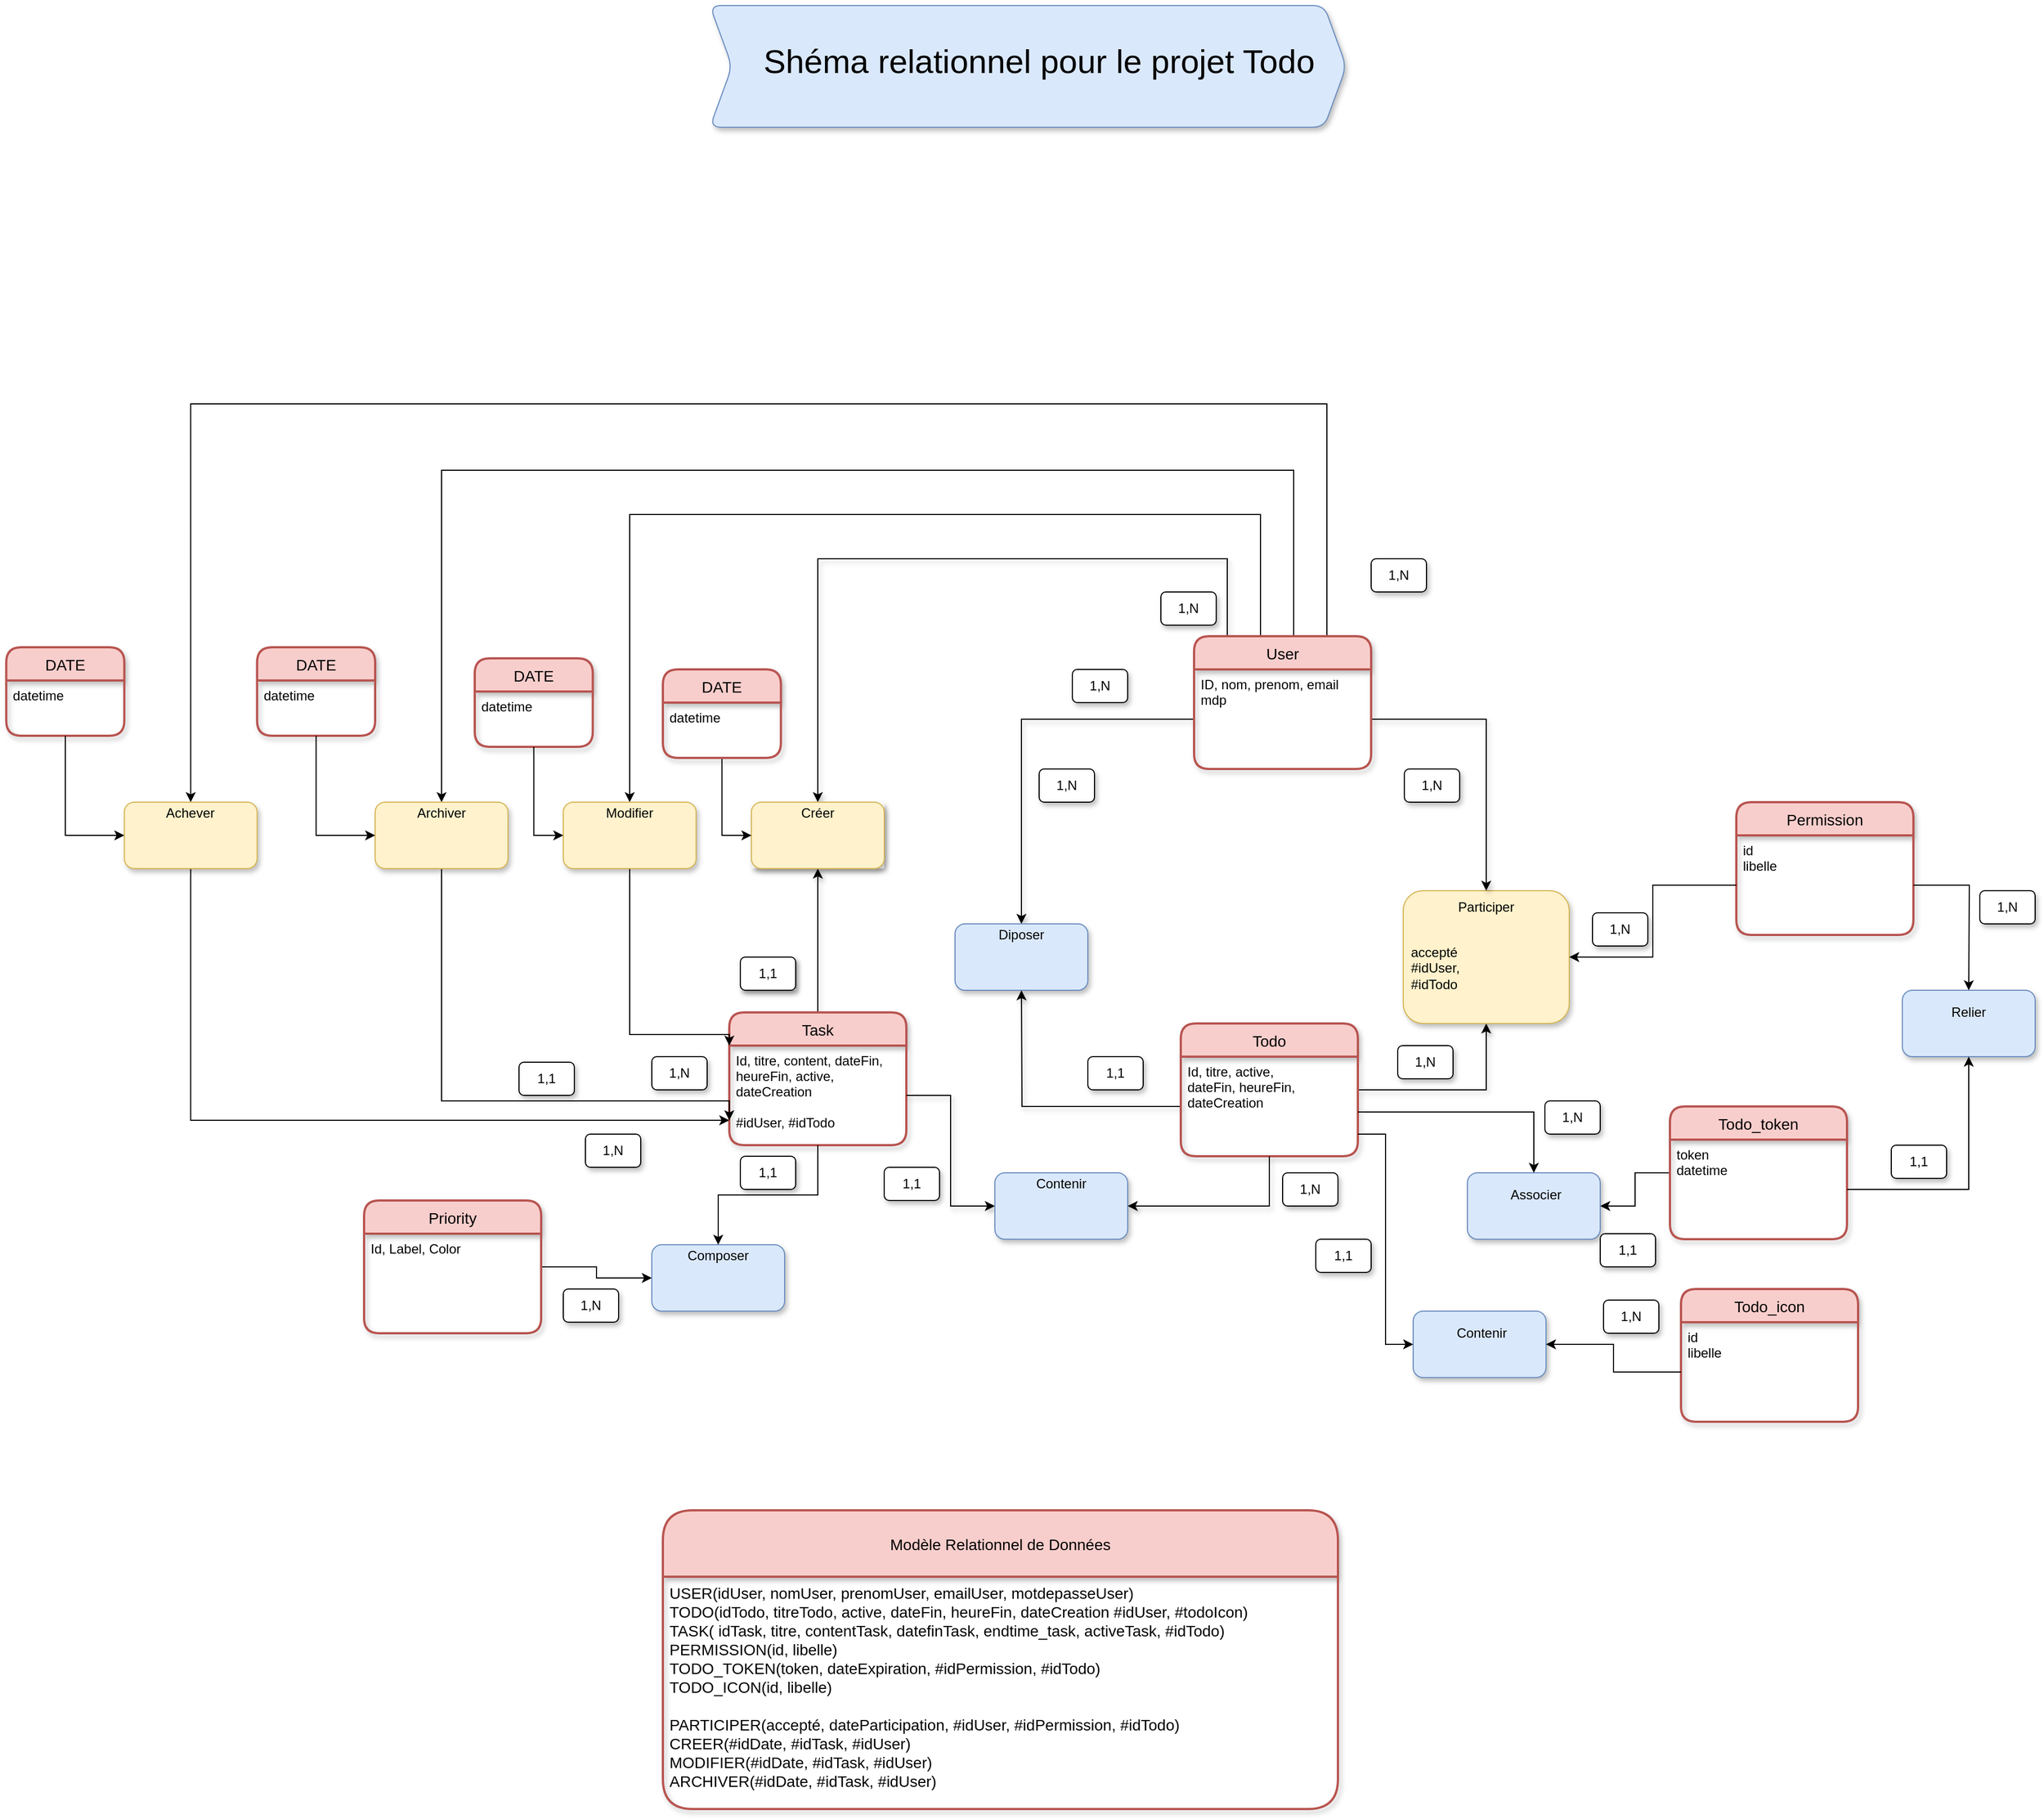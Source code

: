 <mxfile version="14.1.8" type="device"><diagram id="XqB8k5iHXv9dSx2xLBwB" name="Page-1"><mxGraphModel dx="2858" dy="2343" grid="1" gridSize="10" guides="1" tooltips="1" connect="1" arrows="1" fold="1" page="1" pageScale="1" pageWidth="827" pageHeight="1169" math="0" shadow="0"><root><mxCell id="0"/><mxCell id="1" parent="0"/><mxCell id="Rm26clRM2Kl6Tp9O-3ym-28" style="edgeStyle=orthogonalEdgeStyle;rounded=0;orthogonalLoop=1;jettySize=auto;html=1;entryX=0.5;entryY=1;entryDx=0;entryDy=0;shadow=1;" parent="1" source="Rm26clRM2Kl6Tp9O-3ym-4" target="Rm26clRM2Kl6Tp9O-3ym-24" edge="1"><mxGeometry relative="1" as="geometry"><mxPoint x="714" y="540.0" as="targetPoint"/></mxGeometry></mxCell><mxCell id="Rm26clRM2Kl6Tp9O-3ym-18" value="" style="group;shadow=1;" parent="1" vertex="1" connectable="0"><mxGeometry x="364" y="590" width="50" height="30" as="geometry"/></mxCell><mxCell id="Rm26clRM2Kl6Tp9O-3ym-13" value="" style="rounded=1;whiteSpace=wrap;html=1;shadow=1;" parent="Rm26clRM2Kl6Tp9O-3ym-18" vertex="1"><mxGeometry width="50" height="30" as="geometry"/></mxCell><mxCell id="Rm26clRM2Kl6Tp9O-3ym-15" value="1,1" style="text;html=1;strokeColor=none;fillColor=none;align=center;verticalAlign=middle;whiteSpace=wrap;rounded=0;shadow=1;" parent="Rm26clRM2Kl6Tp9O-3ym-18" vertex="1"><mxGeometry x="5" y="5" width="40" height="20" as="geometry"/></mxCell><mxCell id="Rm26clRM2Kl6Tp9O-3ym-19" value="" style="group;shadow=1;" parent="1" vertex="1" connectable="0"><mxGeometry x="320" y="330" width="50" height="30" as="geometry"/></mxCell><mxCell id="Rm26clRM2Kl6Tp9O-3ym-20" value="" style="rounded=1;whiteSpace=wrap;html=1;shadow=1;" parent="Rm26clRM2Kl6Tp9O-3ym-19" vertex="1"><mxGeometry width="50" height="30" as="geometry"/></mxCell><mxCell id="Rm26clRM2Kl6Tp9O-3ym-21" value="1,N" style="text;html=1;strokeColor=none;fillColor=none;align=center;verticalAlign=middle;whiteSpace=wrap;rounded=0;shadow=1;" parent="Rm26clRM2Kl6Tp9O-3ym-19" vertex="1"><mxGeometry x="5" y="5" width="40" height="20" as="geometry"/></mxCell><mxCell id="Rm26clRM2Kl6Tp9O-3ym-23" value="" style="group;shadow=1;" parent="1" vertex="1" connectable="0"><mxGeometry x="664" y="440" width="150" height="120" as="geometry"/></mxCell><mxCell id="Rm26clRM2Kl6Tp9O-3ym-24" value="" style="rounded=1;whiteSpace=wrap;html=1;fillColor=#fff2cc;strokeColor=#d6b656;shadow=1;" parent="Rm26clRM2Kl6Tp9O-3ym-23" vertex="1"><mxGeometry x="-15" width="150" height="120" as="geometry"/></mxCell><mxCell id="Rm26clRM2Kl6Tp9O-3ym-25" value="Participer" style="text;html=1;strokeColor=none;fillColor=none;align=center;verticalAlign=middle;whiteSpace=wrap;rounded=0;shadow=1;" parent="Rm26clRM2Kl6Tp9O-3ym-23" vertex="1"><mxGeometry x="40" width="40" height="30" as="geometry"/></mxCell><mxCell id="Rm26clRM2Kl6Tp9O-3ym-26" value="accepté&lt;br&gt;#idUser, &lt;br&gt;#idTodo" style="text;html=1;strokeColor=none;fillColor=none;align=left;verticalAlign=middle;whiteSpace=wrap;rounded=0;shadow=1;" parent="Rm26clRM2Kl6Tp9O-3ym-23" vertex="1"><mxGeometry x="-10" y="30" width="140" height="80" as="geometry"/></mxCell><mxCell id="Rm26clRM2Kl6Tp9O-3ym-27" style="edgeStyle=orthogonalEdgeStyle;rounded=0;orthogonalLoop=1;jettySize=auto;html=1;shadow=1;" parent="1" source="Rm26clRM2Kl6Tp9O-3ym-2" target="Rm26clRM2Kl6Tp9O-3ym-25" edge="1"><mxGeometry relative="1" as="geometry"/></mxCell><mxCell id="Rm26clRM2Kl6Tp9O-3ym-30" value="" style="group;shadow=1;" parent="1" vertex="1" connectable="0"><mxGeometry x="650" y="330" width="50" height="30" as="geometry"/></mxCell><mxCell id="Zzb7BdXflSFqOl78yFR3-5" value="" style="group" parent="Rm26clRM2Kl6Tp9O-3ym-30" vertex="1" connectable="0"><mxGeometry width="50" height="30" as="geometry"/></mxCell><mxCell id="Rm26clRM2Kl6Tp9O-3ym-31" value="" style="rounded=1;whiteSpace=wrap;html=1;shadow=1;" parent="Zzb7BdXflSFqOl78yFR3-5" vertex="1"><mxGeometry width="50" height="30" as="geometry"/></mxCell><mxCell id="Rm26clRM2Kl6Tp9O-3ym-32" value="1,N" style="text;html=1;strokeColor=none;fillColor=none;align=center;verticalAlign=middle;whiteSpace=wrap;rounded=0;shadow=1;" parent="Zzb7BdXflSFqOl78yFR3-5" vertex="1"><mxGeometry x="5" y="5" width="40" height="20" as="geometry"/></mxCell><mxCell id="Rm26clRM2Kl6Tp9O-3ym-33" value="" style="group;shadow=1;" parent="1" vertex="1" connectable="0"><mxGeometry x="644" y="580" width="50" height="30" as="geometry"/></mxCell><mxCell id="Rm26clRM2Kl6Tp9O-3ym-34" value="" style="rounded=1;whiteSpace=wrap;html=1;shadow=1;" parent="Rm26clRM2Kl6Tp9O-3ym-33" vertex="1"><mxGeometry width="50" height="30" as="geometry"/></mxCell><mxCell id="Rm26clRM2Kl6Tp9O-3ym-35" value="1,N" style="text;html=1;strokeColor=none;fillColor=none;align=center;verticalAlign=middle;whiteSpace=wrap;rounded=0;shadow=1;" parent="Rm26clRM2Kl6Tp9O-3ym-33" vertex="1"><mxGeometry x="5" y="5" width="40" height="20" as="geometry"/></mxCell><mxCell id="Rm26clRM2Kl6Tp9O-3ym-44" style="edgeStyle=orthogonalEdgeStyle;rounded=0;orthogonalLoop=1;jettySize=auto;html=1;entryX=0.5;entryY=1;entryDx=0;entryDy=0;shadow=1;" parent="1" source="Rm26clRM2Kl6Tp9O-3ym-5" edge="1"><mxGeometry relative="1" as="geometry"><mxPoint x="304" y="530" as="targetPoint"/></mxGeometry></mxCell><mxCell id="Rm26clRM2Kl6Tp9O-3ym-45" style="edgeStyle=orthogonalEdgeStyle;rounded=0;orthogonalLoop=1;jettySize=auto;html=1;entryX=0.5;entryY=0;entryDx=0;entryDy=0;shadow=1;" parent="1" source="Rm26clRM2Kl6Tp9O-3ym-2" target="Rm26clRM2Kl6Tp9O-3ym-82" edge="1"><mxGeometry relative="1" as="geometry"><mxPoint x="300" y="600" as="targetPoint"/></mxGeometry></mxCell><mxCell id="Rm26clRM2Kl6Tp9O-3ym-59" style="edgeStyle=orthogonalEdgeStyle;rounded=0;orthogonalLoop=1;jettySize=auto;html=1;entryX=0.5;entryY=0;entryDx=0;entryDy=0;shadow=1;" parent="1" source="Rm26clRM2Kl6Tp9O-3ym-1" edge="1"><mxGeometry relative="1" as="geometry"><mxPoint x="120" y="360" as="targetPoint"/><Array as="points"><mxPoint x="490" y="140"/><mxPoint x="120" y="140"/></Array></mxGeometry></mxCell><mxCell id="Zzb7BdXflSFqOl78yFR3-11" style="edgeStyle=orthogonalEdgeStyle;rounded=0;orthogonalLoop=1;jettySize=auto;html=1;exitX=0.75;exitY=0;exitDx=0;exitDy=0;entryX=0.5;entryY=0;entryDx=0;entryDy=0;" parent="1" source="Rm26clRM2Kl6Tp9O-3ym-1" target="Zzb7BdXflSFqOl78yFR3-10" edge="1"><mxGeometry relative="1" as="geometry"><Array as="points"><mxPoint x="520" y="210"/><mxPoint x="520" y="100"/><mxPoint x="-50" y="100"/></Array></mxGeometry></mxCell><mxCell id="Zzb7BdXflSFqOl78yFR3-27" style="edgeStyle=orthogonalEdgeStyle;rounded=0;orthogonalLoop=1;jettySize=auto;html=1;exitX=0.937;exitY=0.002;exitDx=0;exitDy=0;entryX=0.5;entryY=0;entryDx=0;entryDy=0;exitPerimeter=0;" parent="1" source="Rm26clRM2Kl6Tp9O-3ym-1" target="Zzb7BdXflSFqOl78yFR3-24" edge="1"><mxGeometry relative="1" as="geometry"><Array as="points"><mxPoint x="550" y="210"/><mxPoint x="550" y="60"/><mxPoint x="-220" y="60"/></Array></mxGeometry></mxCell><mxCell id="NL0nOJDP2f5q9OUQ4e1I-8" style="edgeStyle=orthogonalEdgeStyle;rounded=0;orthogonalLoop=1;jettySize=auto;html=1;entryX=0.5;entryY=0;entryDx=0;entryDy=0;" parent="1" source="Rm26clRM2Kl6Tp9O-3ym-1" target="NL0nOJDP2f5q9OUQ4e1I-5" edge="1"><mxGeometry relative="1" as="geometry"><mxPoint x="560" as="targetPoint"/><Array as="points"><mxPoint x="580"/><mxPoint x="-447"/></Array></mxGeometry></mxCell><mxCell id="Rm26clRM2Kl6Tp9O-3ym-1" value="User" style="swimlane;childLayout=stackLayout;horizontal=1;startSize=30;horizontalStack=0;rounded=1;fontSize=14;fontStyle=0;strokeWidth=2;resizeParent=0;resizeLast=1;shadow=1;dashed=0;align=center;fillColor=#f8cecc;strokeColor=#b85450;" parent="1" vertex="1"><mxGeometry x="460" y="210" width="160" height="120" as="geometry"/></mxCell><mxCell id="Rm26clRM2Kl6Tp9O-3ym-2" value="ID, nom, prenom, email&#10;mdp" style="align=left;strokeColor=none;fillColor=none;spacingLeft=4;fontSize=12;verticalAlign=top;resizable=0;rotatable=0;part=1;shadow=1;" parent="Rm26clRM2Kl6Tp9O-3ym-1" vertex="1"><mxGeometry y="30" width="160" height="90" as="geometry"/></mxCell><mxCell id="Rm26clRM2Kl6Tp9O-3ym-58" style="edgeStyle=orthogonalEdgeStyle;rounded=0;orthogonalLoop=1;jettySize=auto;html=1;entryX=0.5;entryY=1;entryDx=0;entryDy=0;shadow=1;" parent="1" source="Rm26clRM2Kl6Tp9O-3ym-36" edge="1"><mxGeometry relative="1" as="geometry"><mxPoint x="120" y="420" as="targetPoint"/></mxGeometry></mxCell><mxCell id="Rm26clRM2Kl6Tp9O-3ym-36" value="Task" style="swimlane;childLayout=stackLayout;horizontal=1;startSize=30;horizontalStack=0;rounded=1;fontSize=14;fontStyle=0;strokeWidth=2;resizeParent=0;resizeLast=1;shadow=1;dashed=0;align=center;fillColor=#f8cecc;strokeColor=#b85450;" parent="1" vertex="1"><mxGeometry x="40" y="550" width="160" height="120" as="geometry"/></mxCell><mxCell id="Rm26clRM2Kl6Tp9O-3ym-37" value="Id, titre, content, dateFin,&#10;heureFin, active, &#10;dateCreation&#10;&#10;#idUser, #idTodo" style="align=left;strokeColor=none;fillColor=none;spacingLeft=4;fontSize=12;verticalAlign=top;resizable=0;rotatable=0;part=1;shadow=1;" parent="Rm26clRM2Kl6Tp9O-3ym-36" vertex="1"><mxGeometry y="30" width="160" height="90" as="geometry"/></mxCell><mxCell id="Rm26clRM2Kl6Tp9O-3ym-53" style="edgeStyle=orthogonalEdgeStyle;rounded=0;orthogonalLoop=1;jettySize=auto;html=1;entryX=0;entryY=0.5;entryDx=0;entryDy=0;shadow=1;" parent="1" source="Rm26clRM2Kl6Tp9O-3ym-37" target="Rm26clRM2Kl6Tp9O-3ym-74" edge="1"><mxGeometry relative="1" as="geometry"><mxPoint x="200" y="800" as="targetPoint"/></mxGeometry></mxCell><mxCell id="Rm26clRM2Kl6Tp9O-3ym-61" value="" style="group;shadow=1;" parent="1" vertex="1" connectable="0"><mxGeometry x="540" y="695" width="50" height="30" as="geometry"/></mxCell><mxCell id="Rm26clRM2Kl6Tp9O-3ym-62" value="" style="rounded=1;whiteSpace=wrap;html=1;shadow=1;" parent="Rm26clRM2Kl6Tp9O-3ym-61" vertex="1"><mxGeometry width="50" height="30" as="geometry"/></mxCell><mxCell id="Rm26clRM2Kl6Tp9O-3ym-63" value="1,N" style="text;html=1;strokeColor=none;fillColor=none;align=center;verticalAlign=middle;whiteSpace=wrap;rounded=0;shadow=1;" parent="Rm26clRM2Kl6Tp9O-3ym-61" vertex="1"><mxGeometry x="5" y="5" width="40" height="20" as="geometry"/></mxCell><mxCell id="Rm26clRM2Kl6Tp9O-3ym-64" value="" style="group;shadow=1;" parent="1" vertex="1" connectable="0"><mxGeometry x="180" y="690" width="50" height="30" as="geometry"/></mxCell><mxCell id="Rm26clRM2Kl6Tp9O-3ym-65" value="" style="rounded=1;whiteSpace=wrap;html=1;shadow=1;" parent="Rm26clRM2Kl6Tp9O-3ym-64" vertex="1"><mxGeometry width="50" height="30" as="geometry"/></mxCell><mxCell id="Rm26clRM2Kl6Tp9O-3ym-66" value="1,1" style="text;html=1;strokeColor=none;fillColor=none;align=center;verticalAlign=middle;whiteSpace=wrap;rounded=0;shadow=1;" parent="Rm26clRM2Kl6Tp9O-3ym-64" vertex="1"><mxGeometry x="5" y="5" width="40" height="20" as="geometry"/></mxCell><mxCell id="Rm26clRM2Kl6Tp9O-3ym-67" value="" style="group;fillColor=#ffffff;shadow=1;" parent="1" vertex="1" connectable="0"><mxGeometry x="50" y="500" width="50" height="30" as="geometry"/></mxCell><mxCell id="Rm26clRM2Kl6Tp9O-3ym-68" value="" style="rounded=1;whiteSpace=wrap;html=1;shadow=1;" parent="Rm26clRM2Kl6Tp9O-3ym-67" vertex="1"><mxGeometry width="50" height="30" as="geometry"/></mxCell><mxCell id="Rm26clRM2Kl6Tp9O-3ym-69" value="1,1" style="text;html=1;strokeColor=none;fillColor=none;align=center;verticalAlign=middle;whiteSpace=wrap;rounded=0;shadow=1;" parent="Rm26clRM2Kl6Tp9O-3ym-67" vertex="1"><mxGeometry x="5" y="5" width="40" height="20" as="geometry"/></mxCell><mxCell id="Rm26clRM2Kl6Tp9O-3ym-70" value="" style="group;shadow=1;" parent="1" vertex="1" connectable="0"><mxGeometry x="350" y="240" width="50" height="30" as="geometry"/></mxCell><mxCell id="Rm26clRM2Kl6Tp9O-3ym-71" value="" style="rounded=1;whiteSpace=wrap;html=1;shadow=1;" parent="Rm26clRM2Kl6Tp9O-3ym-70" vertex="1"><mxGeometry width="50" height="30" as="geometry"/></mxCell><mxCell id="Rm26clRM2Kl6Tp9O-3ym-72" value="1,N" style="text;html=1;strokeColor=none;fillColor=none;align=center;verticalAlign=middle;whiteSpace=wrap;rounded=0;shadow=1;" parent="Rm26clRM2Kl6Tp9O-3ym-70" vertex="1"><mxGeometry x="5" y="5" width="40" height="20" as="geometry"/></mxCell><mxCell id="Rm26clRM2Kl6Tp9O-3ym-73" value="" style="group;shadow=1;" parent="1" vertex="1" connectable="0"><mxGeometry x="280" y="695" width="120" height="60" as="geometry"/></mxCell><mxCell id="Rm26clRM2Kl6Tp9O-3ym-74" value="" style="rounded=1;whiteSpace=wrap;html=1;fillColor=#dae8fc;strokeColor=#6c8ebf;shadow=1;" parent="Rm26clRM2Kl6Tp9O-3ym-73" vertex="1"><mxGeometry width="120" height="60" as="geometry"/></mxCell><mxCell id="Rm26clRM2Kl6Tp9O-3ym-75" value="Contenir" style="text;html=1;strokeColor=none;fillColor=none;align=center;verticalAlign=middle;whiteSpace=wrap;rounded=0;shadow=1;" parent="Rm26clRM2Kl6Tp9O-3ym-73" vertex="1"><mxGeometry x="40" width="40" height="20" as="geometry"/></mxCell><mxCell id="Rm26clRM2Kl6Tp9O-3ym-77" value="" style="group;shadow=1;fillColor=#ffffff;" parent="1" vertex="1" connectable="0"><mxGeometry x="60" y="360" width="120" height="60" as="geometry"/></mxCell><mxCell id="Rm26clRM2Kl6Tp9O-3ym-78" value="" style="rounded=1;whiteSpace=wrap;html=1;fillColor=#fff2cc;strokeColor=#d6b656;shadow=1;" parent="Rm26clRM2Kl6Tp9O-3ym-77" vertex="1"><mxGeometry width="120" height="60" as="geometry"/></mxCell><mxCell id="Rm26clRM2Kl6Tp9O-3ym-79" value="Créer" style="text;html=1;strokeColor=none;fillColor=none;align=center;verticalAlign=middle;whiteSpace=wrap;rounded=0;shadow=1;" parent="Rm26clRM2Kl6Tp9O-3ym-77" vertex="1"><mxGeometry x="40" width="40" height="20" as="geometry"/></mxCell><mxCell id="Rm26clRM2Kl6Tp9O-3ym-80" value="" style="group;shadow=1;" parent="1" vertex="1" connectable="0"><mxGeometry x="244" y="470" width="120" height="60" as="geometry"/></mxCell><mxCell id="Rm26clRM2Kl6Tp9O-3ym-81" value="" style="rounded=1;whiteSpace=wrap;html=1;fillColor=#dae8fc;strokeColor=#6c8ebf;shadow=1;" parent="Rm26clRM2Kl6Tp9O-3ym-80" vertex="1"><mxGeometry width="120" height="60" as="geometry"/></mxCell><mxCell id="Rm26clRM2Kl6Tp9O-3ym-82" value="Diposer" style="text;html=1;strokeColor=none;fillColor=none;align=center;verticalAlign=middle;whiteSpace=wrap;rounded=0;shadow=1;" parent="Rm26clRM2Kl6Tp9O-3ym-80" vertex="1"><mxGeometry x="40" width="40" height="20" as="geometry"/></mxCell><mxCell id="Rm26clRM2Kl6Tp9O-3ym-4" value="Todo" style="swimlane;childLayout=stackLayout;horizontal=1;startSize=30;horizontalStack=0;rounded=1;fontSize=14;fontStyle=0;strokeWidth=2;resizeParent=0;resizeLast=1;shadow=1;dashed=0;align=center;fillColor=#f8cecc;strokeColor=#b85450;swimlaneLine=1;glass=0;" parent="1" vertex="1"><mxGeometry x="448" y="560" width="160" height="120" as="geometry"/></mxCell><mxCell id="Rm26clRM2Kl6Tp9O-3ym-5" value="Id, titre, active,&#10;dateFin, heureFin,&#10;dateCreation" style="align=left;strokeColor=none;fillColor=none;spacingLeft=4;fontSize=12;verticalAlign=top;resizable=0;rotatable=0;part=1;shadow=1;" parent="Rm26clRM2Kl6Tp9O-3ym-4" vertex="1"><mxGeometry y="30" width="160" height="90" as="geometry"/></mxCell><mxCell id="Rm26clRM2Kl6Tp9O-3ym-83" style="edgeStyle=orthogonalEdgeStyle;rounded=0;orthogonalLoop=1;jettySize=auto;html=1;entryX=1;entryY=0.5;entryDx=0;entryDy=0;shadow=1;" parent="1" source="Rm26clRM2Kl6Tp9O-3ym-5" target="Rm26clRM2Kl6Tp9O-3ym-74" edge="1"><mxGeometry relative="1" as="geometry"><Array as="points"><mxPoint x="528" y="725"/></Array></mxGeometry></mxCell><mxCell id="Rm26clRM2Kl6Tp9O-3ym-89" value="Modèle Relationnel de Données" style="swimlane;childLayout=stackLayout;horizontal=1;startSize=60;horizontalStack=0;rounded=1;fontSize=14;fontStyle=0;strokeWidth=2;resizeParent=0;resizeLast=1;shadow=1;dashed=0;align=center;fillColor=#f8cecc;strokeColor=#b85450;swimlaneFillColor=none;sketch=0;" parent="1" vertex="1"><mxGeometry x="-20" y="1000" width="610" height="270" as="geometry"/></mxCell><mxCell id="Rm26clRM2Kl6Tp9O-3ym-90" value="USER(idUser, nomUser, prenomUser, emailUser, motdepasseUser)&#10;TODO(idTodo, titreTodo, active, dateFin, heureFin, dateCreation #idUser, #todoIcon)&#10;TASK( idTask, titre, contentTask, datefinTask, endtime_task, activeTask, #idTodo)&#10;PERMISSION(id, libelle)&#10;TODO_TOKEN(token, dateExpiration, #idPermission, #idTodo)&#10;TODO_ICON(id, libelle)&#10;&#10;PARTICIPER(accepté, dateParticipation, #idUser, #idPermission, #idTodo)&#10;CREER(#idDate, #idTask, #idUser)&#10;MODIFIER(#idDate, #idTask, #idUser)&#10;ARCHIVER(#idDate, #idTask, #idUser)" style="align=left;strokeColor=none;fillColor=none;spacingLeft=4;fontSize=14;verticalAlign=top;resizable=0;rotatable=0;part=1;spacing=2;fontFamily=Helvetica;labelBackgroundColor=none;labelBorderColor=none;" parent="Rm26clRM2Kl6Tp9O-3ym-89" vertex="1"><mxGeometry y="60" width="610" height="210" as="geometry"/></mxCell><mxCell id="Rm26clRM2Kl6Tp9O-3ym-91" value="" style="shape=step;perimeter=stepPerimeter;whiteSpace=wrap;html=1;fixedSize=1;rounded=1;shadow=1;glass=0;sketch=0;strokeColor=#6c8ebf;fillColor=#dae8fc;fontFamily=Helvetica;fontSize=14;" parent="1" vertex="1"><mxGeometry x="22.5" y="-360" width="575" height="110" as="geometry"/></mxCell><mxCell id="Rm26clRM2Kl6Tp9O-3ym-93" value="&lt;div style=&quot;text-align: justify; font-size: 30px;&quot;&gt;&lt;span style=&quot;font-size: 30px;&quot;&gt;Shéma relationnel pour le projet Todo&lt;/span&gt;&lt;/div&gt;" style="text;html=1;strokeColor=none;fillColor=none;align=center;verticalAlign=middle;whiteSpace=wrap;rounded=0;shadow=1;glass=0;sketch=0;fontFamily=Helvetica;fontSize=30;" parent="1" vertex="1"><mxGeometry x="60" y="-320" width="520" height="20" as="geometry"/></mxCell><mxCell id="Rm26clRM2Kl6Tp9O-3ym-95" style="edgeStyle=orthogonalEdgeStyle;rounded=0;orthogonalLoop=1;jettySize=auto;html=1;exitX=0.5;exitY=1;exitDx=0;exitDy=0;shadow=1;fontFamily=Helvetica;fontSize=30;fontColor=#000000;" parent="1" source="Rm26clRM2Kl6Tp9O-3ym-93" target="Rm26clRM2Kl6Tp9O-3ym-93" edge="1"><mxGeometry relative="1" as="geometry"/></mxCell><mxCell id="vfI2gxdwz_hh4AWfBdgs-1" value="Permission" style="swimlane;childLayout=stackLayout;horizontal=1;startSize=30;horizontalStack=0;rounded=1;fontSize=14;fontStyle=0;strokeWidth=2;resizeParent=0;resizeLast=1;shadow=1;dashed=0;align=center;fillColor=#f8cecc;strokeColor=#b85450;" parent="1" vertex="1"><mxGeometry x="950" y="360" width="160" height="120" as="geometry"/></mxCell><mxCell id="vfI2gxdwz_hh4AWfBdgs-2" value="id&#10;libelle" style="align=left;strokeColor=none;fillColor=none;spacingLeft=4;fontSize=12;verticalAlign=top;resizable=0;rotatable=0;part=1;shadow=1;" parent="vfI2gxdwz_hh4AWfBdgs-1" vertex="1"><mxGeometry y="30" width="160" height="90" as="geometry"/></mxCell><mxCell id="Zzb7BdXflSFqOl78yFR3-1" style="edgeStyle=orthogonalEdgeStyle;rounded=0;orthogonalLoop=1;jettySize=auto;html=1;entryX=1;entryY=0.5;entryDx=0;entryDy=0;" parent="1" source="vfI2gxdwz_hh4AWfBdgs-2" target="Rm26clRM2Kl6Tp9O-3ym-24" edge="1"><mxGeometry relative="1" as="geometry"/></mxCell><mxCell id="Zzb7BdXflSFqOl78yFR3-6" value="" style="group" parent="1" vertex="1" connectable="0"><mxGeometry x="820" y="460" width="50" height="30" as="geometry"/></mxCell><mxCell id="Zzb7BdXflSFqOl78yFR3-7" value="" style="rounded=1;whiteSpace=wrap;html=1;shadow=1;" parent="Zzb7BdXflSFqOl78yFR3-6" vertex="1"><mxGeometry width="50" height="30" as="geometry"/></mxCell><mxCell id="Zzb7BdXflSFqOl78yFR3-8" value="1,N" style="text;html=1;strokeColor=none;fillColor=none;align=center;verticalAlign=middle;whiteSpace=wrap;rounded=0;shadow=1;" parent="Zzb7BdXflSFqOl78yFR3-6" vertex="1"><mxGeometry x="5" y="5" width="40" height="20" as="geometry"/></mxCell><mxCell id="Zzb7BdXflSFqOl78yFR3-12" style="edgeStyle=orthogonalEdgeStyle;rounded=0;orthogonalLoop=1;jettySize=auto;html=1;" parent="1" source="Zzb7BdXflSFqOl78yFR3-9" edge="1"><mxGeometry relative="1" as="geometry"><mxPoint x="40" y="580" as="targetPoint"/><Array as="points"><mxPoint x="-50" y="570"/><mxPoint x="40" y="570"/></Array></mxGeometry></mxCell><mxCell id="Zzb7BdXflSFqOl78yFR3-9" value="" style="rounded=1;whiteSpace=wrap;html=1;fillColor=#fff2cc;strokeColor=#d6b656;shadow=1;" parent="1" vertex="1"><mxGeometry x="-110" y="360" width="120" height="60" as="geometry"/></mxCell><mxCell id="Zzb7BdXflSFqOl78yFR3-10" value="Modifier" style="text;html=1;strokeColor=none;fillColor=none;align=center;verticalAlign=middle;whiteSpace=wrap;rounded=0;shadow=1;" parent="1" vertex="1"><mxGeometry x="-70" y="360" width="40" height="20" as="geometry"/></mxCell><mxCell id="Zzb7BdXflSFqOl78yFR3-16" value="" style="group;shadow=1;" parent="1" vertex="1" connectable="0"><mxGeometry x="430" y="170" width="50" height="30" as="geometry"/></mxCell><mxCell id="Zzb7BdXflSFqOl78yFR3-17" value="" style="rounded=1;whiteSpace=wrap;html=1;shadow=1;" parent="Zzb7BdXflSFqOl78yFR3-16" vertex="1"><mxGeometry width="50" height="30" as="geometry"/></mxCell><mxCell id="Zzb7BdXflSFqOl78yFR3-18" value="1,N" style="text;html=1;strokeColor=none;fillColor=none;align=center;verticalAlign=middle;whiteSpace=wrap;rounded=0;shadow=1;" parent="Zzb7BdXflSFqOl78yFR3-16" vertex="1"><mxGeometry x="5" y="5" width="40" height="20" as="geometry"/></mxCell><mxCell id="Zzb7BdXflSFqOl78yFR3-19" value="" style="group;shadow=1;" parent="1" vertex="1" connectable="0"><mxGeometry x="-30" y="590" width="50" height="30" as="geometry"/></mxCell><mxCell id="Zzb7BdXflSFqOl78yFR3-20" value="" style="rounded=1;whiteSpace=wrap;html=1;shadow=1;" parent="Zzb7BdXflSFqOl78yFR3-19" vertex="1"><mxGeometry width="50" height="30" as="geometry"/></mxCell><mxCell id="Zzb7BdXflSFqOl78yFR3-21" value="1,N" style="text;html=1;strokeColor=none;fillColor=none;align=center;verticalAlign=middle;whiteSpace=wrap;rounded=0;shadow=1;" parent="Zzb7BdXflSFqOl78yFR3-19" vertex="1"><mxGeometry x="5" y="5" width="40" height="20" as="geometry"/></mxCell><mxCell id="Zzb7BdXflSFqOl78yFR3-32" style="edgeStyle=orthogonalEdgeStyle;rounded=0;orthogonalLoop=1;jettySize=auto;html=1;entryX=0;entryY=0.75;entryDx=0;entryDy=0;" parent="1" source="Zzb7BdXflSFqOl78yFR3-24" target="Rm26clRM2Kl6Tp9O-3ym-37" edge="1"><mxGeometry relative="1" as="geometry"><Array as="points"><mxPoint x="-220" y="630"/><mxPoint x="40" y="630"/></Array></mxGeometry></mxCell><mxCell id="Zzb7BdXflSFqOl78yFR3-24" value="" style="rounded=1;whiteSpace=wrap;html=1;fillColor=#fff2cc;strokeColor=#d6b656;shadow=1;" parent="1" vertex="1"><mxGeometry x="-280" y="360" width="120" height="60" as="geometry"/></mxCell><mxCell id="Zzb7BdXflSFqOl78yFR3-25" value="Archiver" style="text;html=1;strokeColor=none;fillColor=none;align=center;verticalAlign=middle;whiteSpace=wrap;rounded=0;shadow=1;" parent="1" vertex="1"><mxGeometry x="-240" y="360" width="40" height="20" as="geometry"/></mxCell><mxCell id="Zzb7BdXflSFqOl78yFR3-28" value="" style="group;shadow=1;" parent="1" vertex="1" connectable="0"><mxGeometry x="620" y="140" width="50" height="30" as="geometry"/></mxCell><mxCell id="Zzb7BdXflSFqOl78yFR3-29" value="" style="rounded=1;whiteSpace=wrap;html=1;shadow=1;" parent="Zzb7BdXflSFqOl78yFR3-28" vertex="1"><mxGeometry width="50" height="30" as="geometry"/></mxCell><mxCell id="Zzb7BdXflSFqOl78yFR3-30" value="1,N" style="text;html=1;strokeColor=none;fillColor=none;align=center;verticalAlign=middle;whiteSpace=wrap;rounded=0;shadow=1;" parent="Zzb7BdXflSFqOl78yFR3-28" vertex="1"><mxGeometry x="5" y="5" width="40" height="20" as="geometry"/></mxCell><mxCell id="Zzb7BdXflSFqOl78yFR3-34" value="" style="rounded=1;whiteSpace=wrap;html=1;shadow=1;" parent="1" vertex="1"><mxGeometry x="-150" y="595" width="50" height="30" as="geometry"/></mxCell><mxCell id="Zzb7BdXflSFqOl78yFR3-35" value="1,1" style="text;html=1;strokeColor=none;fillColor=none;align=center;verticalAlign=middle;whiteSpace=wrap;rounded=0;shadow=1;" parent="1" vertex="1"><mxGeometry x="-145" y="600" width="40" height="20" as="geometry"/></mxCell><mxCell id="Zzb7BdXflSFqOl78yFR3-36" value="Todo_icon" style="swimlane;childLayout=stackLayout;horizontal=1;startSize=30;horizontalStack=0;rounded=1;fontSize=14;fontStyle=0;strokeWidth=2;resizeParent=0;resizeLast=1;shadow=1;dashed=0;align=center;fillColor=#f8cecc;strokeColor=#b85450;" parent="1" vertex="1"><mxGeometry x="900" y="800" width="160" height="120" as="geometry"/></mxCell><mxCell id="Zzb7BdXflSFqOl78yFR3-37" value="id&#10;libelle" style="align=left;strokeColor=none;fillColor=none;spacingLeft=4;fontSize=12;verticalAlign=top;resizable=0;rotatable=0;part=1;shadow=1;" parent="Zzb7BdXflSFqOl78yFR3-36" vertex="1"><mxGeometry y="30" width="160" height="90" as="geometry"/></mxCell><mxCell id="Zzb7BdXflSFqOl78yFR3-39" value="" style="rounded=1;whiteSpace=wrap;html=1;fillColor=#dae8fc;strokeColor=#6c8ebf;shadow=1;" parent="1" vertex="1"><mxGeometry x="658" y="820" width="120" height="60" as="geometry"/></mxCell><mxCell id="Zzb7BdXflSFqOl78yFR3-40" value="Contenir" style="text;html=1;strokeColor=none;fillColor=none;align=center;verticalAlign=middle;whiteSpace=wrap;rounded=0;shadow=1;" parent="1" vertex="1"><mxGeometry x="700" y="830" width="40" height="20" as="geometry"/></mxCell><mxCell id="Zzb7BdXflSFqOl78yFR3-41" style="edgeStyle=orthogonalEdgeStyle;rounded=0;orthogonalLoop=1;jettySize=auto;html=1;entryX=1;entryY=0.5;entryDx=0;entryDy=0;" parent="1" source="Zzb7BdXflSFqOl78yFR3-37" target="Zzb7BdXflSFqOl78yFR3-39" edge="1"><mxGeometry relative="1" as="geometry"/></mxCell><mxCell id="Zzb7BdXflSFqOl78yFR3-42" style="edgeStyle=orthogonalEdgeStyle;rounded=0;orthogonalLoop=1;jettySize=auto;html=1;entryX=0;entryY=0.5;entryDx=0;entryDy=0;" parent="1" source="Rm26clRM2Kl6Tp9O-3ym-5" target="Zzb7BdXflSFqOl78yFR3-39" edge="1"><mxGeometry relative="1" as="geometry"><Array as="points"><mxPoint x="633" y="660"/><mxPoint x="633" y="850"/></Array></mxGeometry></mxCell><mxCell id="Zzb7BdXflSFqOl78yFR3-45" value="" style="group" parent="1" vertex="1" connectable="0"><mxGeometry x="830" y="810" width="50" height="30" as="geometry"/></mxCell><mxCell id="Zzb7BdXflSFqOl78yFR3-46" value="" style="rounded=1;whiteSpace=wrap;html=1;shadow=1;" parent="Zzb7BdXflSFqOl78yFR3-45" vertex="1"><mxGeometry width="50" height="30" as="geometry"/></mxCell><mxCell id="Zzb7BdXflSFqOl78yFR3-47" value="1,N" style="text;html=1;strokeColor=none;fillColor=none;align=center;verticalAlign=middle;whiteSpace=wrap;rounded=0;shadow=1;" parent="Zzb7BdXflSFqOl78yFR3-45" vertex="1"><mxGeometry x="5" y="5" width="40" height="20" as="geometry"/></mxCell><mxCell id="Zzb7BdXflSFqOl78yFR3-48" value="" style="group" parent="1" vertex="1" connectable="0"><mxGeometry x="570" y="755" width="50" height="30" as="geometry"/></mxCell><mxCell id="Zzb7BdXflSFqOl78yFR3-49" value="" style="rounded=1;whiteSpace=wrap;html=1;shadow=1;" parent="Zzb7BdXflSFqOl78yFR3-48" vertex="1"><mxGeometry width="50" height="30" as="geometry"/></mxCell><mxCell id="Zzb7BdXflSFqOl78yFR3-50" value="1,1" style="text;html=1;strokeColor=none;fillColor=none;align=center;verticalAlign=middle;whiteSpace=wrap;rounded=0;shadow=1;" parent="Zzb7BdXflSFqOl78yFR3-48" vertex="1"><mxGeometry x="5" y="5" width="40" height="20" as="geometry"/></mxCell><mxCell id="ZrzTxB9cZzkJR_Hx967v-1" value="DATE" style="swimlane;childLayout=stackLayout;horizontal=1;startSize=30;horizontalStack=0;rounded=1;fontSize=14;fontStyle=0;strokeWidth=2;resizeParent=0;resizeLast=1;shadow=1;dashed=0;align=center;fillColor=#f8cecc;strokeColor=#b85450;" parent="1" vertex="1"><mxGeometry x="-190" y="230" width="106.67" height="80" as="geometry"/></mxCell><mxCell id="ZrzTxB9cZzkJR_Hx967v-2" value="datetime" style="align=left;strokeColor=none;fillColor=none;spacingLeft=4;fontSize=12;verticalAlign=top;resizable=0;rotatable=0;part=1;shadow=1;" parent="ZrzTxB9cZzkJR_Hx967v-1" vertex="1"><mxGeometry y="30" width="106.67" height="50" as="geometry"/></mxCell><mxCell id="ZrzTxB9cZzkJR_Hx967v-3" style="edgeStyle=orthogonalEdgeStyle;rounded=0;orthogonalLoop=1;jettySize=auto;html=1;entryX=0;entryY=0.5;entryDx=0;entryDy=0;" parent="1" source="ZrzTxB9cZzkJR_Hx967v-2" target="Zzb7BdXflSFqOl78yFR3-9" edge="1"><mxGeometry relative="1" as="geometry"/></mxCell><mxCell id="ZrzTxB9cZzkJR_Hx967v-6" style="edgeStyle=orthogonalEdgeStyle;rounded=0;orthogonalLoop=1;jettySize=auto;html=1;entryX=0;entryY=0.5;entryDx=0;entryDy=0;" parent="1" source="ZrzTxB9cZzkJR_Hx967v-4" target="Rm26clRM2Kl6Tp9O-3ym-78" edge="1"><mxGeometry relative="1" as="geometry"/></mxCell><mxCell id="ZrzTxB9cZzkJR_Hx967v-4" value="DATE" style="swimlane;childLayout=stackLayout;horizontal=1;startSize=30;horizontalStack=0;rounded=1;fontSize=14;fontStyle=0;strokeWidth=2;resizeParent=0;resizeLast=1;shadow=1;dashed=0;align=center;fillColor=#f8cecc;strokeColor=#b85450;" parent="1" vertex="1"><mxGeometry x="-20" y="240" width="106.67" height="80" as="geometry"/></mxCell><mxCell id="ZrzTxB9cZzkJR_Hx967v-5" value="datetime" style="align=left;strokeColor=none;fillColor=none;spacingLeft=4;fontSize=12;verticalAlign=top;resizable=0;rotatable=0;part=1;shadow=1;" parent="ZrzTxB9cZzkJR_Hx967v-4" vertex="1"><mxGeometry y="30" width="106.67" height="50" as="geometry"/></mxCell><mxCell id="ZrzTxB9cZzkJR_Hx967v-7" value="DATE" style="swimlane;childLayout=stackLayout;horizontal=1;startSize=30;horizontalStack=0;rounded=1;fontSize=14;fontStyle=0;strokeWidth=2;resizeParent=0;resizeLast=1;shadow=1;dashed=0;align=center;fillColor=#f8cecc;strokeColor=#b85450;" parent="1" vertex="1"><mxGeometry x="-386.67" y="220" width="106.67" height="80" as="geometry"/></mxCell><mxCell id="ZrzTxB9cZzkJR_Hx967v-8" value="datetime" style="align=left;strokeColor=none;fillColor=none;spacingLeft=4;fontSize=12;verticalAlign=top;resizable=0;rotatable=0;part=1;shadow=1;" parent="ZrzTxB9cZzkJR_Hx967v-7" vertex="1"><mxGeometry y="30" width="106.67" height="50" as="geometry"/></mxCell><mxCell id="ZrzTxB9cZzkJR_Hx967v-9" style="edgeStyle=orthogonalEdgeStyle;rounded=0;orthogonalLoop=1;jettySize=auto;html=1;entryX=0;entryY=0.5;entryDx=0;entryDy=0;" parent="1" source="ZrzTxB9cZzkJR_Hx967v-8" target="Zzb7BdXflSFqOl78yFR3-24" edge="1"><mxGeometry relative="1" as="geometry"/></mxCell><mxCell id="ZrzTxB9cZzkJR_Hx967v-27" style="edgeStyle=orthogonalEdgeStyle;rounded=0;orthogonalLoop=1;jettySize=auto;html=1;entryX=1;entryY=0.5;entryDx=0;entryDy=0;" parent="1" source="ZrzTxB9cZzkJR_Hx967v-23" target="ZrzTxB9cZzkJR_Hx967v-25" edge="1"><mxGeometry relative="1" as="geometry"/></mxCell><mxCell id="ZrzTxB9cZzkJR_Hx967v-23" value="Todo_token" style="swimlane;childLayout=stackLayout;horizontal=1;startSize=30;horizontalStack=0;rounded=1;fontSize=14;fontStyle=0;strokeWidth=2;resizeParent=0;resizeLast=1;shadow=1;dashed=0;align=center;fillColor=#f8cecc;strokeColor=#b85450;" parent="1" vertex="1"><mxGeometry x="890" y="635" width="160" height="120" as="geometry"/></mxCell><mxCell id="ZrzTxB9cZzkJR_Hx967v-24" value="token&#10;datetime" style="align=left;strokeColor=none;fillColor=none;spacingLeft=4;fontSize=12;verticalAlign=top;resizable=0;rotatable=0;part=1;shadow=1;" parent="ZrzTxB9cZzkJR_Hx967v-23" vertex="1"><mxGeometry y="30" width="160" height="90" as="geometry"/></mxCell><mxCell id="ZrzTxB9cZzkJR_Hx967v-25" value="" style="rounded=1;whiteSpace=wrap;html=1;fillColor=#dae8fc;strokeColor=#6c8ebf;shadow=1;" parent="1" vertex="1"><mxGeometry x="707" y="695" width="120" height="60" as="geometry"/></mxCell><mxCell id="ZrzTxB9cZzkJR_Hx967v-26" value="Associer" style="text;html=1;strokeColor=none;fillColor=none;align=center;verticalAlign=middle;whiteSpace=wrap;rounded=0;shadow=1;" parent="1" vertex="1"><mxGeometry x="749" y="705" width="40" height="20" as="geometry"/></mxCell><mxCell id="ZrzTxB9cZzkJR_Hx967v-28" style="edgeStyle=orthogonalEdgeStyle;rounded=0;orthogonalLoop=1;jettySize=auto;html=1;" parent="1" source="Rm26clRM2Kl6Tp9O-3ym-5" target="ZrzTxB9cZzkJR_Hx967v-25" edge="1"><mxGeometry relative="1" as="geometry"><Array as="points"><mxPoint x="767" y="640"/></Array></mxGeometry></mxCell><mxCell id="ZrzTxB9cZzkJR_Hx967v-29" value="" style="group" parent="1" vertex="1" connectable="0"><mxGeometry x="777" y="630" width="50" height="30" as="geometry"/></mxCell><mxCell id="ZrzTxB9cZzkJR_Hx967v-30" value="" style="rounded=1;whiteSpace=wrap;html=1;shadow=1;" parent="ZrzTxB9cZzkJR_Hx967v-29" vertex="1"><mxGeometry width="50" height="30" as="geometry"/></mxCell><mxCell id="ZrzTxB9cZzkJR_Hx967v-31" value="1,N" style="text;html=1;strokeColor=none;fillColor=none;align=center;verticalAlign=middle;whiteSpace=wrap;rounded=0;shadow=1;" parent="ZrzTxB9cZzkJR_Hx967v-29" vertex="1"><mxGeometry x="5" y="5" width="40" height="20" as="geometry"/></mxCell><mxCell id="ZrzTxB9cZzkJR_Hx967v-32" value="" style="group" parent="1" vertex="1" connectable="0"><mxGeometry x="827" y="750" width="50" height="30" as="geometry"/></mxCell><mxCell id="ZrzTxB9cZzkJR_Hx967v-33" value="" style="rounded=1;whiteSpace=wrap;html=1;shadow=1;" parent="ZrzTxB9cZzkJR_Hx967v-32" vertex="1"><mxGeometry width="50" height="30" as="geometry"/></mxCell><mxCell id="ZrzTxB9cZzkJR_Hx967v-34" value="1,1" style="text;html=1;strokeColor=none;fillColor=none;align=center;verticalAlign=middle;whiteSpace=wrap;rounded=0;shadow=1;" parent="ZrzTxB9cZzkJR_Hx967v-32" vertex="1"><mxGeometry x="5" y="5" width="40" height="20" as="geometry"/></mxCell><mxCell id="ZrzTxB9cZzkJR_Hx967v-35" value="" style="rounded=1;whiteSpace=wrap;html=1;fillColor=#dae8fc;strokeColor=#6c8ebf;shadow=1;" parent="1" vertex="1"><mxGeometry x="1100" y="530" width="120" height="60" as="geometry"/></mxCell><mxCell id="ZrzTxB9cZzkJR_Hx967v-36" value="Relier" style="text;html=1;strokeColor=none;fillColor=none;align=center;verticalAlign=middle;whiteSpace=wrap;rounded=0;shadow=1;" parent="1" vertex="1"><mxGeometry x="1140" y="540" width="40" height="20" as="geometry"/></mxCell><mxCell id="ZrzTxB9cZzkJR_Hx967v-37" style="edgeStyle=orthogonalEdgeStyle;rounded=0;orthogonalLoop=1;jettySize=auto;html=1;" parent="1" source="vfI2gxdwz_hh4AWfBdgs-2" edge="1"><mxGeometry relative="1" as="geometry"><mxPoint x="1160" y="530" as="targetPoint"/></mxGeometry></mxCell><mxCell id="ZrzTxB9cZzkJR_Hx967v-38" style="edgeStyle=orthogonalEdgeStyle;rounded=0;orthogonalLoop=1;jettySize=auto;html=1;entryX=0.5;entryY=1;entryDx=0;entryDy=0;" parent="1" source="ZrzTxB9cZzkJR_Hx967v-24" target="ZrzTxB9cZzkJR_Hx967v-35" edge="1"><mxGeometry relative="1" as="geometry"/></mxCell><mxCell id="ZrzTxB9cZzkJR_Hx967v-39" value="" style="group" parent="1" vertex="1" connectable="0"><mxGeometry x="1170" y="440" width="50" height="30" as="geometry"/></mxCell><mxCell id="ZrzTxB9cZzkJR_Hx967v-40" value="" style="rounded=1;whiteSpace=wrap;html=1;shadow=1;" parent="ZrzTxB9cZzkJR_Hx967v-39" vertex="1"><mxGeometry width="50" height="30" as="geometry"/></mxCell><mxCell id="ZrzTxB9cZzkJR_Hx967v-41" value="1,N" style="text;html=1;strokeColor=none;fillColor=none;align=center;verticalAlign=middle;whiteSpace=wrap;rounded=0;shadow=1;" parent="ZrzTxB9cZzkJR_Hx967v-39" vertex="1"><mxGeometry x="5" y="5" width="40" height="20" as="geometry"/></mxCell><mxCell id="ZrzTxB9cZzkJR_Hx967v-42" value="" style="group" parent="1" vertex="1" connectable="0"><mxGeometry x="1090" y="670" width="50" height="30" as="geometry"/></mxCell><mxCell id="ZrzTxB9cZzkJR_Hx967v-43" value="" style="rounded=1;whiteSpace=wrap;html=1;shadow=1;" parent="ZrzTxB9cZzkJR_Hx967v-42" vertex="1"><mxGeometry width="50" height="30" as="geometry"/></mxCell><mxCell id="ZrzTxB9cZzkJR_Hx967v-44" value="1,1" style="text;html=1;strokeColor=none;fillColor=none;align=center;verticalAlign=middle;whiteSpace=wrap;rounded=0;shadow=1;" parent="ZrzTxB9cZzkJR_Hx967v-42" vertex="1"><mxGeometry x="5" y="5" width="40" height="20" as="geometry"/></mxCell><mxCell id="NL0nOJDP2f5q9OUQ4e1I-9" style="edgeStyle=orthogonalEdgeStyle;rounded=0;orthogonalLoop=1;jettySize=auto;html=1;entryX=0;entryY=0.75;entryDx=0;entryDy=0;" parent="1" source="NL0nOJDP2f5q9OUQ4e1I-1" target="Rm26clRM2Kl6Tp9O-3ym-37" edge="1"><mxGeometry relative="1" as="geometry"><Array as="points"><mxPoint x="-447" y="648"/></Array></mxGeometry></mxCell><mxCell id="NL0nOJDP2f5q9OUQ4e1I-1" value="" style="rounded=1;whiteSpace=wrap;html=1;fillColor=#fff2cc;strokeColor=#d6b656;shadow=1;" parent="1" vertex="1"><mxGeometry x="-506.67" y="360" width="120" height="60" as="geometry"/></mxCell><mxCell id="NL0nOJDP2f5q9OUQ4e1I-2" value="DATE" style="swimlane;childLayout=stackLayout;horizontal=1;startSize=30;horizontalStack=0;rounded=1;fontSize=14;fontStyle=0;strokeWidth=2;resizeParent=0;resizeLast=1;shadow=1;dashed=0;align=center;fillColor=#f8cecc;strokeColor=#b85450;" parent="1" vertex="1"><mxGeometry x="-613.34" y="220" width="106.67" height="80" as="geometry"/></mxCell><mxCell id="NL0nOJDP2f5q9OUQ4e1I-3" value="datetime" style="align=left;strokeColor=none;fillColor=none;spacingLeft=4;fontSize=12;verticalAlign=top;resizable=0;rotatable=0;part=1;shadow=1;" parent="NL0nOJDP2f5q9OUQ4e1I-2" vertex="1"><mxGeometry y="30" width="106.67" height="50" as="geometry"/></mxCell><mxCell id="NL0nOJDP2f5q9OUQ4e1I-4" style="edgeStyle=orthogonalEdgeStyle;rounded=0;orthogonalLoop=1;jettySize=auto;html=1;entryX=0;entryY=0.5;entryDx=0;entryDy=0;" parent="1" source="NL0nOJDP2f5q9OUQ4e1I-3" target="NL0nOJDP2f5q9OUQ4e1I-1" edge="1"><mxGeometry relative="1" as="geometry"/></mxCell><mxCell id="NL0nOJDP2f5q9OUQ4e1I-5" value="Achever" style="text;html=1;strokeColor=none;fillColor=none;align=center;verticalAlign=middle;whiteSpace=wrap;rounded=0;shadow=1;" parent="1" vertex="1"><mxGeometry x="-466.67" y="360" width="40" height="20" as="geometry"/></mxCell><mxCell id="NL0nOJDP2f5q9OUQ4e1I-10" value="" style="group;shadow=1;" parent="1" vertex="1" connectable="0"><mxGeometry x="-90" y="660" width="50" height="30" as="geometry"/></mxCell><mxCell id="NL0nOJDP2f5q9OUQ4e1I-11" value="" style="rounded=1;whiteSpace=wrap;html=1;shadow=1;" parent="NL0nOJDP2f5q9OUQ4e1I-10" vertex="1"><mxGeometry width="50" height="30" as="geometry"/></mxCell><mxCell id="NL0nOJDP2f5q9OUQ4e1I-12" value="1,N" style="text;html=1;strokeColor=none;fillColor=none;align=center;verticalAlign=middle;whiteSpace=wrap;rounded=0;shadow=1;" parent="NL0nOJDP2f5q9OUQ4e1I-10" vertex="1"><mxGeometry x="5" y="5" width="40" height="20" as="geometry"/></mxCell><mxCell id="MtUA-MO9hY8iZK8HvBD9-6" style="edgeStyle=orthogonalEdgeStyle;rounded=0;orthogonalLoop=1;jettySize=auto;html=1;entryX=0;entryY=0.5;entryDx=0;entryDy=0;" edge="1" parent="1" source="MtUA-MO9hY8iZK8HvBD9-1" target="MtUA-MO9hY8iZK8HvBD9-4"><mxGeometry relative="1" as="geometry"/></mxCell><mxCell id="MtUA-MO9hY8iZK8HvBD9-1" value="Priority" style="swimlane;childLayout=stackLayout;horizontal=1;startSize=30;horizontalStack=0;rounded=1;fontSize=14;fontStyle=0;strokeWidth=2;resizeParent=0;resizeLast=1;shadow=1;dashed=0;align=center;fillColor=#f8cecc;strokeColor=#b85450;" vertex="1" parent="1"><mxGeometry x="-290" y="720" width="160" height="120" as="geometry"/></mxCell><mxCell id="MtUA-MO9hY8iZK8HvBD9-2" value="Id, Label, Color" style="align=left;strokeColor=none;fillColor=none;spacingLeft=4;fontSize=12;verticalAlign=top;resizable=0;rotatable=0;part=1;shadow=1;" vertex="1" parent="MtUA-MO9hY8iZK8HvBD9-1"><mxGeometry y="30" width="160" height="90" as="geometry"/></mxCell><mxCell id="MtUA-MO9hY8iZK8HvBD9-3" value="" style="group;shadow=1;" vertex="1" connectable="0" parent="1"><mxGeometry x="-30" y="760" width="120" height="60" as="geometry"/></mxCell><mxCell id="MtUA-MO9hY8iZK8HvBD9-4" value="" style="rounded=1;whiteSpace=wrap;html=1;fillColor=#dae8fc;strokeColor=#6c8ebf;shadow=1;" vertex="1" parent="MtUA-MO9hY8iZK8HvBD9-3"><mxGeometry width="120" height="60" as="geometry"/></mxCell><mxCell id="MtUA-MO9hY8iZK8HvBD9-5" value="Composer" style="text;html=1;strokeColor=none;fillColor=none;align=center;verticalAlign=middle;whiteSpace=wrap;rounded=0;shadow=1;" vertex="1" parent="MtUA-MO9hY8iZK8HvBD9-3"><mxGeometry x="40" width="40" height="20" as="geometry"/></mxCell><mxCell id="MtUA-MO9hY8iZK8HvBD9-7" style="edgeStyle=orthogonalEdgeStyle;rounded=0;orthogonalLoop=1;jettySize=auto;html=1;entryX=0.5;entryY=0;entryDx=0;entryDy=0;" edge="1" parent="1" source="Rm26clRM2Kl6Tp9O-3ym-37" target="MtUA-MO9hY8iZK8HvBD9-5"><mxGeometry relative="1" as="geometry"/></mxCell><mxCell id="MtUA-MO9hY8iZK8HvBD9-15" value="" style="group;shadow=1;" vertex="1" connectable="0" parent="1"><mxGeometry x="50" y="680" width="50" height="30" as="geometry"/></mxCell><mxCell id="MtUA-MO9hY8iZK8HvBD9-16" value="" style="rounded=1;whiteSpace=wrap;html=1;shadow=1;" vertex="1" parent="MtUA-MO9hY8iZK8HvBD9-15"><mxGeometry width="50" height="30" as="geometry"/></mxCell><mxCell id="MtUA-MO9hY8iZK8HvBD9-17" value="1,1" style="text;html=1;strokeColor=none;fillColor=none;align=center;verticalAlign=middle;whiteSpace=wrap;rounded=0;shadow=1;" vertex="1" parent="MtUA-MO9hY8iZK8HvBD9-15"><mxGeometry x="5" y="5" width="40" height="20" as="geometry"/></mxCell><mxCell id="MtUA-MO9hY8iZK8HvBD9-19" value="" style="group;shadow=1;" vertex="1" connectable="0" parent="1"><mxGeometry x="-110" y="800" width="50" height="30" as="geometry"/></mxCell><mxCell id="MtUA-MO9hY8iZK8HvBD9-20" value="" style="rounded=1;whiteSpace=wrap;html=1;shadow=1;" vertex="1" parent="MtUA-MO9hY8iZK8HvBD9-19"><mxGeometry width="50" height="30" as="geometry"/></mxCell><mxCell id="MtUA-MO9hY8iZK8HvBD9-21" value="1,N" style="text;html=1;strokeColor=none;fillColor=none;align=center;verticalAlign=middle;whiteSpace=wrap;rounded=0;shadow=1;" vertex="1" parent="MtUA-MO9hY8iZK8HvBD9-19"><mxGeometry x="5" y="5" width="40" height="20" as="geometry"/></mxCell></root></mxGraphModel></diagram></mxfile>